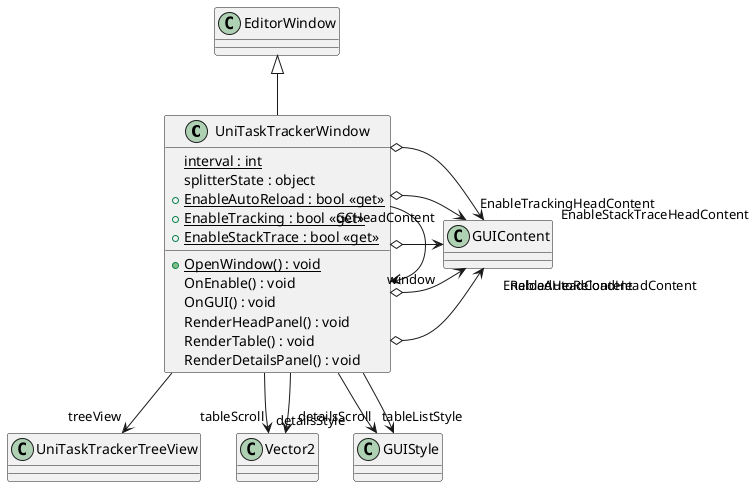 @startuml
class UniTaskTrackerWindow {
    {static} interval : int
    + {static} OpenWindow() : void
    splitterState : object
    OnEnable() : void
    OnGUI() : void
    + {static} EnableAutoReload : bool <<get>>
    + {static} EnableTracking : bool <<get>>
    + {static} EnableStackTrace : bool <<get>>
    RenderHeadPanel() : void
    RenderTable() : void
    RenderDetailsPanel() : void
}
EditorWindow <|-- UniTaskTrackerWindow
UniTaskTrackerWindow --> "window" UniTaskTrackerWindow
UniTaskTrackerWindow --> "treeView" UniTaskTrackerTreeView
UniTaskTrackerWindow o-> "EnableAutoReloadHeadContent" GUIContent
UniTaskTrackerWindow o-> "ReloadHeadContent" GUIContent
UniTaskTrackerWindow o-> "GCHeadContent" GUIContent
UniTaskTrackerWindow o-> "EnableTrackingHeadContent" GUIContent
UniTaskTrackerWindow o-> "EnableStackTraceHeadContent" GUIContent
UniTaskTrackerWindow --> "tableScroll" Vector2
UniTaskTrackerWindow --> "tableListStyle" GUIStyle
UniTaskTrackerWindow --> "detailsStyle" GUIStyle
UniTaskTrackerWindow --> "detailsScroll" Vector2
@enduml
